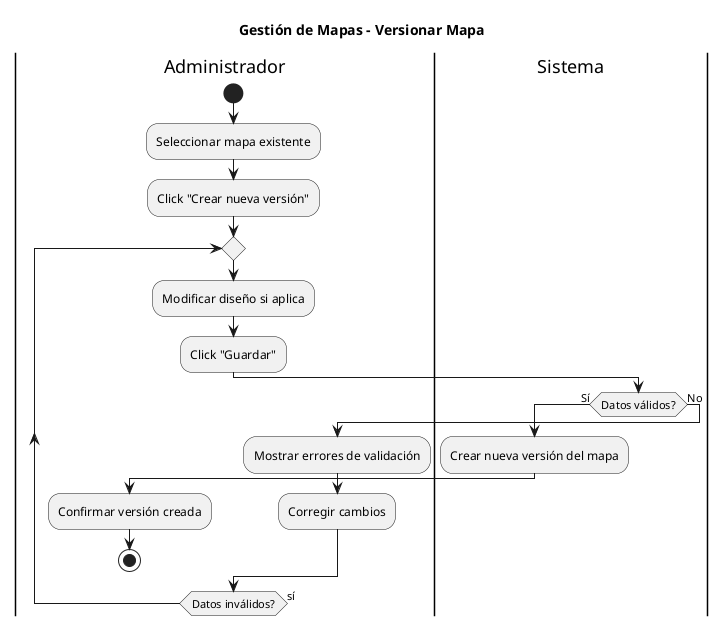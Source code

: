 @startuml
title Gestión de Mapas - Versionar Mapa
|Administrador|
start
:Seleccionar mapa existente;
:Click "Crear nueva versión";
repeat
  :Modificar diseño si aplica;
  :Click "Guardar";

  |Sistema|
  if (Datos válidos?) then (Sí)
    :Crear nueva versión del mapa;
    |Administrador|
    :Confirmar versión creada;
    stop
  else (No)
    :Mostrar errores de validación;
    |Administrador|
    :Corregir cambios;
  endif
repeat while (Datos inválidos?) is (sí)
@enduml
